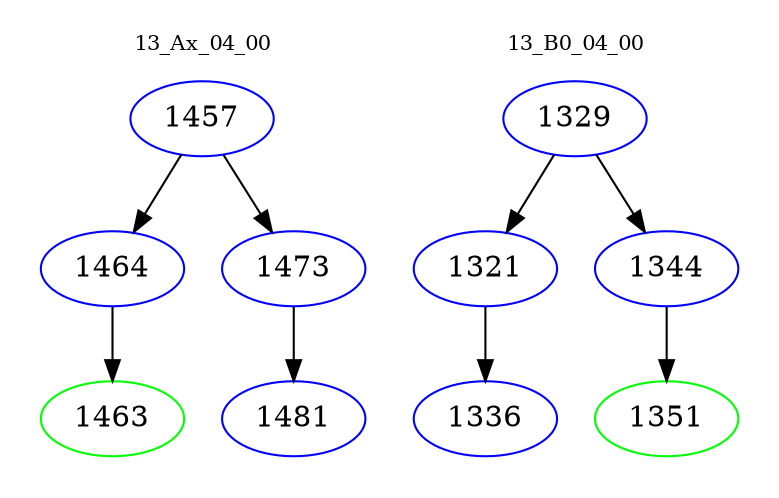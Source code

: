 digraph{
subgraph cluster_0 {
color = white
label = "13_Ax_04_00";
fontsize=10;
T0_1457 [label="1457", color="blue"]
T0_1457 -> T0_1464 [color="black"]
T0_1464 [label="1464", color="blue"]
T0_1464 -> T0_1463 [color="black"]
T0_1463 [label="1463", color="green"]
T0_1457 -> T0_1473 [color="black"]
T0_1473 [label="1473", color="blue"]
T0_1473 -> T0_1481 [color="black"]
T0_1481 [label="1481", color="blue"]
}
subgraph cluster_1 {
color = white
label = "13_B0_04_00";
fontsize=10;
T1_1329 [label="1329", color="blue"]
T1_1329 -> T1_1321 [color="black"]
T1_1321 [label="1321", color="blue"]
T1_1321 -> T1_1336 [color="black"]
T1_1336 [label="1336", color="blue"]
T1_1329 -> T1_1344 [color="black"]
T1_1344 [label="1344", color="blue"]
T1_1344 -> T1_1351 [color="black"]
T1_1351 [label="1351", color="green"]
}
}
